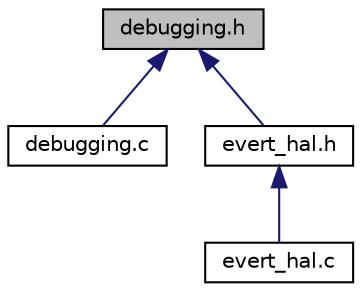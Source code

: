 digraph "debugging.h"
{
 // LATEX_PDF_SIZE
  edge [fontname="Helvetica",fontsize="10",labelfontname="Helvetica",labelfontsize="10"];
  node [fontname="Helvetica",fontsize="10",shape=record];
  Node1 [label="debugging.h",height=0.2,width=0.4,color="black", fillcolor="grey75", style="filled", fontcolor="black",tooltip=" "];
  Node1 -> Node2 [dir="back",color="midnightblue",fontsize="10",style="solid"];
  Node2 [label="debugging.c",height=0.2,width=0.4,color="black", fillcolor="white", style="filled",URL="$debugging_8c.html",tooltip=" "];
  Node1 -> Node3 [dir="back",color="midnightblue",fontsize="10",style="solid"];
  Node3 [label="evert_hal.h",height=0.2,width=0.4,color="black", fillcolor="white", style="filled",URL="$evert__hal_8h.html",tooltip=" "];
  Node3 -> Node4 [dir="back",color="midnightblue",fontsize="10",style="solid"];
  Node4 [label="evert_hal.c",height=0.2,width=0.4,color="black", fillcolor="white", style="filled",URL="$evert__hal_8c.html",tooltip=" "];
}
